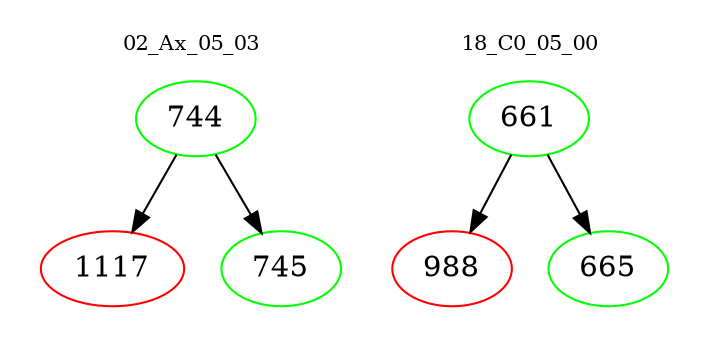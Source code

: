 digraph{
subgraph cluster_0 {
color = white
label = "02_Ax_05_03";
fontsize=10;
T0_744 [label="744", color="green"]
T0_744 -> T0_1117 [color="black"]
T0_1117 [label="1117", color="red"]
T0_744 -> T0_745 [color="black"]
T0_745 [label="745", color="green"]
}
subgraph cluster_1 {
color = white
label = "18_C0_05_00";
fontsize=10;
T1_661 [label="661", color="green"]
T1_661 -> T1_988 [color="black"]
T1_988 [label="988", color="red"]
T1_661 -> T1_665 [color="black"]
T1_665 [label="665", color="green"]
}
}
